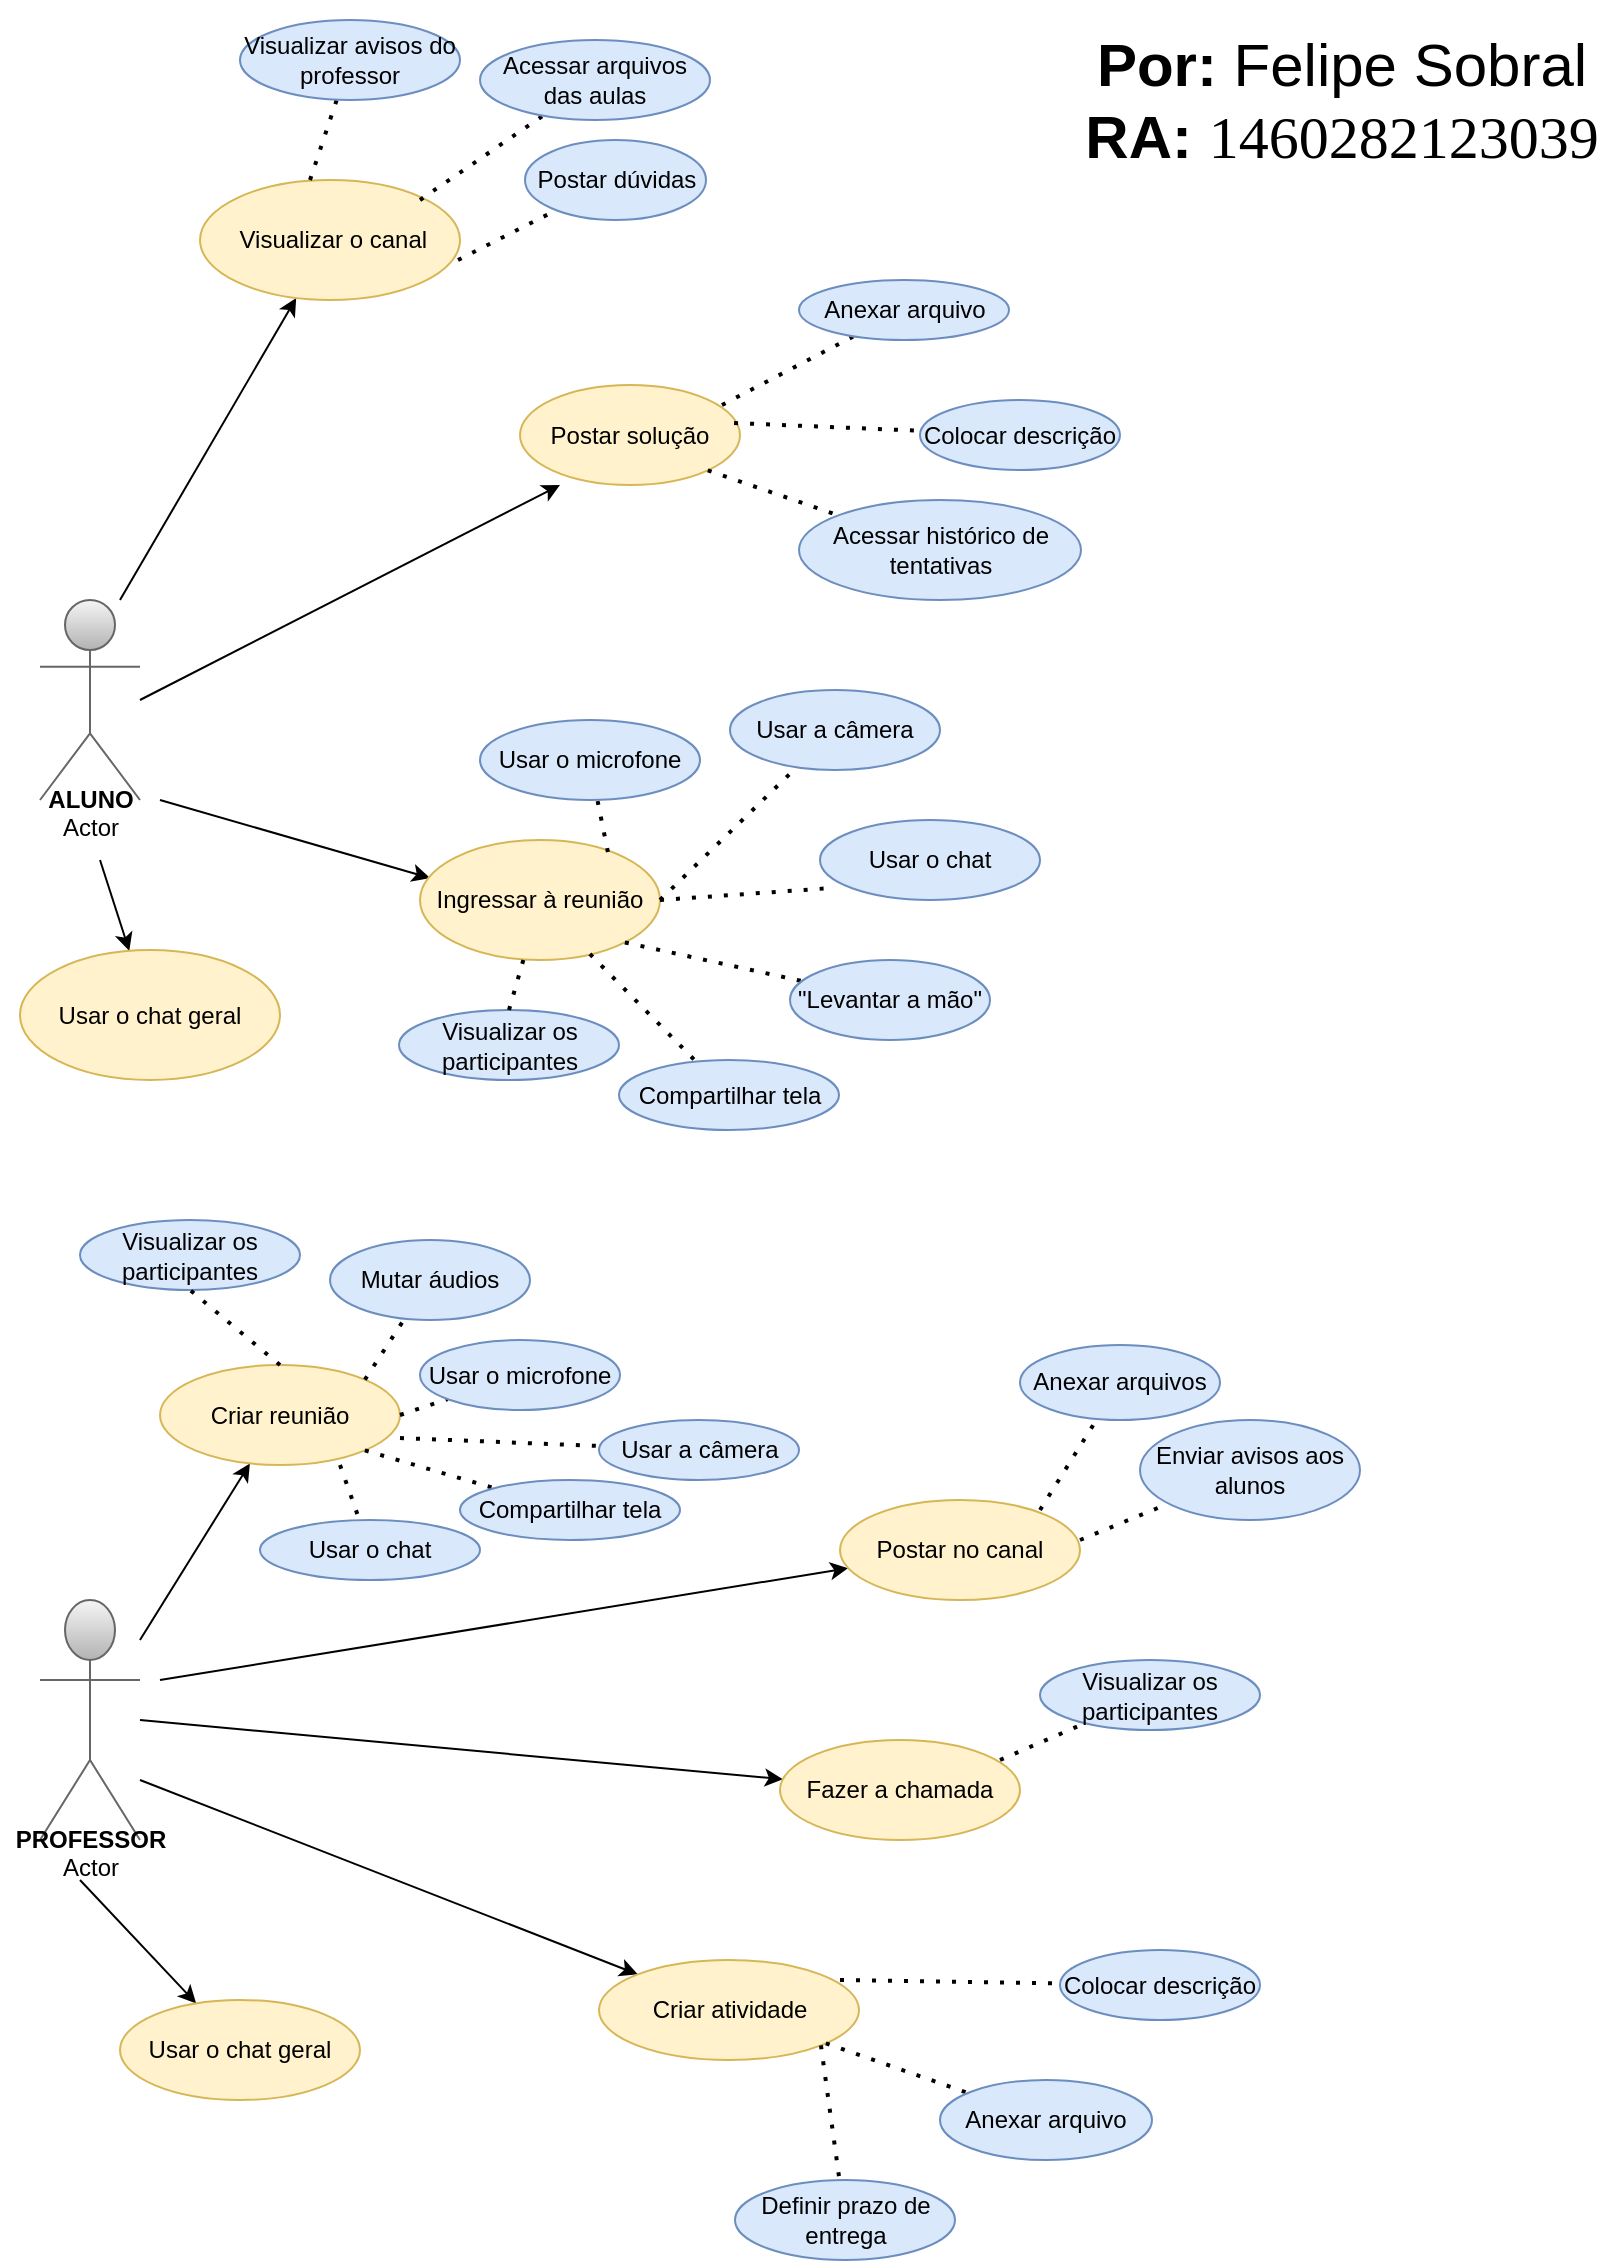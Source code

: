 <mxfile version="16.6.6" type="github">
  <diagram id="aVr9w3ZwwVEJyQvbq-az" name="Page-1">
    <mxGraphModel dx="868" dy="1650" grid="1" gridSize="10" guides="1" tooltips="1" connect="1" arrows="1" fold="1" page="1" pageScale="1" pageWidth="827" pageHeight="1169" math="0" shadow="0">
      <root>
        <mxCell id="0" />
        <mxCell id="1" parent="0" />
        <mxCell id="Xs3dQTuyf7m6ERbla3pM-1" value="Actor" style="shape=umlActor;verticalLabelPosition=bottom;verticalAlign=top;html=1;outlineConnect=0;fillColor=#f5f5f5;strokeColor=#666666;gradientColor=#b3b3b3;" parent="1" vertex="1">
          <mxGeometry x="40" y="800" width="50" height="120" as="geometry" />
        </mxCell>
        <mxCell id="Xs3dQTuyf7m6ERbla3pM-4" value="Actor" style="shape=umlActor;verticalLabelPosition=bottom;verticalAlign=top;html=1;outlineConnect=0;fillColor=#f5f5f5;strokeColor=#666666;gradientColor=#b3b3b3;" parent="1" vertex="1">
          <mxGeometry x="40" y="300" width="50" height="100" as="geometry" />
        </mxCell>
        <mxCell id="Xs3dQTuyf7m6ERbla3pM-5" value="" style="endArrow=classic;html=1;rounded=0;entryX=0.182;entryY=1;entryDx=0;entryDy=0;entryPerimeter=0;" parent="1" target="Xs3dQTuyf7m6ERbla3pM-7" edge="1">
          <mxGeometry width="50" height="50" relative="1" as="geometry">
            <mxPoint x="90" y="350" as="sourcePoint" />
            <mxPoint x="140" y="300" as="targetPoint" />
          </mxGeometry>
        </mxCell>
        <mxCell id="Xs3dQTuyf7m6ERbla3pM-6" value="" style="endArrow=classic;html=1;rounded=0;entryX=0.042;entryY=0.317;entryDx=0;entryDy=0;entryPerimeter=0;" parent="1" target="Xs3dQTuyf7m6ERbla3pM-8" edge="1">
          <mxGeometry width="50" height="50" relative="1" as="geometry">
            <mxPoint x="100" y="400" as="sourcePoint" />
            <mxPoint x="140" y="440" as="targetPoint" />
          </mxGeometry>
        </mxCell>
        <mxCell id="Xs3dQTuyf7m6ERbla3pM-7" value="Postar solução" style="ellipse;whiteSpace=wrap;html=1;fillColor=#fff2cc;strokeColor=#d6b656;" parent="1" vertex="1">
          <mxGeometry x="280" y="192.5" width="110" height="50" as="geometry" />
        </mxCell>
        <mxCell id="Xs3dQTuyf7m6ERbla3pM-8" value="Ingressar à reunião" style="ellipse;whiteSpace=wrap;html=1;fillColor=#fff2cc;strokeColor=#d6b656;" parent="1" vertex="1">
          <mxGeometry x="230" y="420" width="120" height="60" as="geometry" />
        </mxCell>
        <mxCell id="Xs3dQTuyf7m6ERbla3pM-9" value="" style="endArrow=none;dashed=1;html=1;dashPattern=1 3;strokeWidth=2;rounded=0;exitX=0.918;exitY=0.2;exitDx=0;exitDy=0;exitPerimeter=0;" parent="1" source="Xs3dQTuyf7m6ERbla3pM-7" target="Xs3dQTuyf7m6ERbla3pM-10" edge="1">
          <mxGeometry width="50" height="50" relative="1" as="geometry">
            <mxPoint x="230" y="260" as="sourcePoint" />
            <mxPoint x="260" y="230" as="targetPoint" />
          </mxGeometry>
        </mxCell>
        <mxCell id="Xs3dQTuyf7m6ERbla3pM-10" value="Anexar arquivo" style="ellipse;whiteSpace=wrap;html=1;fillColor=#dae8fc;strokeColor=#6c8ebf;" parent="1" vertex="1">
          <mxGeometry x="419.5" y="140" width="105" height="30" as="geometry" />
        </mxCell>
        <mxCell id="Xs3dQTuyf7m6ERbla3pM-11" value="" style="endArrow=classic;html=1;rounded=0;" parent="1" target="Xs3dQTuyf7m6ERbla3pM-12" edge="1">
          <mxGeometry width="50" height="50" relative="1" as="geometry">
            <mxPoint x="90" y="820" as="sourcePoint" />
            <mxPoint x="140" y="770" as="targetPoint" />
          </mxGeometry>
        </mxCell>
        <mxCell id="Xs3dQTuyf7m6ERbla3pM-12" value="Criar reunião" style="ellipse;whiteSpace=wrap;html=1;fillColor=#fff2cc;strokeColor=#d6b656;" parent="1" vertex="1">
          <mxGeometry x="100" y="682.5" width="120" height="50" as="geometry" />
        </mxCell>
        <mxCell id="Xs3dQTuyf7m6ERbla3pM-13" value="" style="endArrow=classic;html=1;rounded=0;" parent="1" target="Xs3dQTuyf7m6ERbla3pM-14" edge="1">
          <mxGeometry width="50" height="50" relative="1" as="geometry">
            <mxPoint x="90" y="890" as="sourcePoint" />
            <mxPoint x="140" y="950" as="targetPoint" />
          </mxGeometry>
        </mxCell>
        <mxCell id="Xs3dQTuyf7m6ERbla3pM-14" value="Criar atividade" style="ellipse;whiteSpace=wrap;html=1;fillColor=#fff2cc;strokeColor=#d6b656;" parent="1" vertex="1">
          <mxGeometry x="319.5" y="980" width="130" height="50" as="geometry" />
        </mxCell>
        <mxCell id="Xs3dQTuyf7m6ERbla3pM-15" value="" style="endArrow=none;dashed=1;html=1;dashPattern=1 3;strokeWidth=2;rounded=0;exitX=1;exitY=0;exitDx=0;exitDy=0;" parent="1" source="Xs3dQTuyf7m6ERbla3pM-12" target="Xs3dQTuyf7m6ERbla3pM-16" edge="1">
          <mxGeometry width="50" height="50" relative="1" as="geometry">
            <mxPoint x="250" y="750" as="sourcePoint" />
            <mxPoint x="300" y="700" as="targetPoint" />
          </mxGeometry>
        </mxCell>
        <mxCell id="Xs3dQTuyf7m6ERbla3pM-16" value="Mutar áudios" style="ellipse;whiteSpace=wrap;html=1;fillColor=#dae8fc;strokeColor=#6c8ebf;" parent="1" vertex="1">
          <mxGeometry x="185" y="620" width="100" height="40" as="geometry" />
        </mxCell>
        <mxCell id="Xs3dQTuyf7m6ERbla3pM-17" value="" style="endArrow=none;dashed=1;html=1;dashPattern=1 3;strokeWidth=2;rounded=0;exitX=1;exitY=0.5;exitDx=0;exitDy=0;" parent="1" source="Xs3dQTuyf7m6ERbla3pM-12" target="Xs3dQTuyf7m6ERbla3pM-18" edge="1">
          <mxGeometry width="50" height="50" relative="1" as="geometry">
            <mxPoint x="270" y="770" as="sourcePoint" />
            <mxPoint x="310" y="750" as="targetPoint" />
          </mxGeometry>
        </mxCell>
        <mxCell id="Xs3dQTuyf7m6ERbla3pM-18" value="Usar o microfone" style="ellipse;whiteSpace=wrap;html=1;fillColor=#dae8fc;strokeColor=#6c8ebf;" parent="1" vertex="1">
          <mxGeometry x="230" y="670" width="100" height="35" as="geometry" />
        </mxCell>
        <mxCell id="Xs3dQTuyf7m6ERbla3pM-19" value="" style="endArrow=none;dashed=1;html=1;dashPattern=1 3;strokeWidth=2;rounded=0;exitX=1;exitY=0.73;exitDx=0;exitDy=0;exitPerimeter=0;" parent="1" source="Xs3dQTuyf7m6ERbla3pM-12" target="Xs3dQTuyf7m6ERbla3pM-20" edge="1">
          <mxGeometry width="50" height="50" relative="1" as="geometry">
            <mxPoint x="260" y="780" as="sourcePoint" />
            <mxPoint x="350" y="780" as="targetPoint" />
          </mxGeometry>
        </mxCell>
        <mxCell id="Xs3dQTuyf7m6ERbla3pM-20" value="Usar a câmera" style="ellipse;whiteSpace=wrap;html=1;fillColor=#dae8fc;strokeColor=#6c8ebf;" parent="1" vertex="1">
          <mxGeometry x="319.5" y="710" width="100" height="30" as="geometry" />
        </mxCell>
        <mxCell id="Xs3dQTuyf7m6ERbla3pM-21" value="" style="endArrow=none;dashed=1;html=1;dashPattern=1 3;strokeWidth=2;rounded=0;exitX=1;exitY=1;exitDx=0;exitDy=0;" parent="1" source="Xs3dQTuyf7m6ERbla3pM-12" target="Xs3dQTuyf7m6ERbla3pM-22" edge="1">
          <mxGeometry width="50" height="50" relative="1" as="geometry">
            <mxPoint x="260" y="780" as="sourcePoint" />
            <mxPoint x="330" y="810" as="targetPoint" />
          </mxGeometry>
        </mxCell>
        <mxCell id="Xs3dQTuyf7m6ERbla3pM-22" value="Compartilhar tela" style="ellipse;whiteSpace=wrap;html=1;fillColor=#dae8fc;strokeColor=#6c8ebf;" parent="1" vertex="1">
          <mxGeometry x="250" y="740" width="110" height="30" as="geometry" />
        </mxCell>
        <mxCell id="Xs3dQTuyf7m6ERbla3pM-23" value="" style="endArrow=none;dashed=1;html=1;dashPattern=1 3;strokeWidth=2;rounded=0;exitX=0.75;exitY=1;exitDx=0;exitDy=0;exitPerimeter=0;" parent="1" source="Xs3dQTuyf7m6ERbla3pM-12" target="Xs3dQTuyf7m6ERbla3pM-24" edge="1">
          <mxGeometry width="50" height="50" relative="1" as="geometry">
            <mxPoint x="290" y="830" as="sourcePoint" />
            <mxPoint x="250" y="780" as="targetPoint" />
          </mxGeometry>
        </mxCell>
        <mxCell id="Xs3dQTuyf7m6ERbla3pM-24" value="Usar o chat" style="ellipse;whiteSpace=wrap;html=1;fillColor=#dae8fc;strokeColor=#6c8ebf;" parent="1" vertex="1">
          <mxGeometry x="150" y="760" width="110" height="30" as="geometry" />
        </mxCell>
        <mxCell id="Xs3dQTuyf7m6ERbla3pM-25" value="" style="endArrow=none;dashed=1;html=1;dashPattern=1 3;strokeWidth=2;rounded=0;" parent="1" target="Xs3dQTuyf7m6ERbla3pM-26" edge="1">
          <mxGeometry width="50" height="50" relative="1" as="geometry">
            <mxPoint x="440" y="990" as="sourcePoint" />
            <mxPoint x="320" y="980" as="targetPoint" />
          </mxGeometry>
        </mxCell>
        <mxCell id="Xs3dQTuyf7m6ERbla3pM-26" value="Colocar descrição" style="ellipse;whiteSpace=wrap;html=1;fillColor=#dae8fc;strokeColor=#6c8ebf;" parent="1" vertex="1">
          <mxGeometry x="550" y="975" width="100" height="35" as="geometry" />
        </mxCell>
        <mxCell id="Xs3dQTuyf7m6ERbla3pM-27" value="" style="endArrow=none;dashed=1;html=1;dashPattern=1 3;strokeWidth=2;rounded=0;" parent="1" source="Xs3dQTuyf7m6ERbla3pM-14" target="Xs3dQTuyf7m6ERbla3pM-28" edge="1">
          <mxGeometry width="50" height="50" relative="1" as="geometry">
            <mxPoint x="320" y="1010" as="sourcePoint" />
            <mxPoint x="270" y="990" as="targetPoint" />
          </mxGeometry>
        </mxCell>
        <mxCell id="Xs3dQTuyf7m6ERbla3pM-28" value="Anexar arquivo" style="ellipse;whiteSpace=wrap;html=1;fillColor=#dae8fc;strokeColor=#6c8ebf;" parent="1" vertex="1">
          <mxGeometry x="490" y="1040" width="106" height="40" as="geometry" />
        </mxCell>
        <mxCell id="Xs3dQTuyf7m6ERbla3pM-29" value="" style="endArrow=none;dashed=1;html=1;dashPattern=1 3;strokeWidth=2;rounded=0;exitX=1;exitY=1;exitDx=0;exitDy=0;" parent="1" source="Xs3dQTuyf7m6ERbla3pM-14" target="Xs3dQTuyf7m6ERbla3pM-30" edge="1">
          <mxGeometry width="50" height="50" relative="1" as="geometry">
            <mxPoint x="260" y="1030" as="sourcePoint" />
            <mxPoint x="250" y="1000" as="targetPoint" />
          </mxGeometry>
        </mxCell>
        <mxCell id="Xs3dQTuyf7m6ERbla3pM-30" value="Definir prazo de entrega" style="ellipse;whiteSpace=wrap;html=1;fillColor=#dae8fc;strokeColor=#6c8ebf;" parent="1" vertex="1">
          <mxGeometry x="387.5" y="1090" width="110" height="40" as="geometry" />
        </mxCell>
        <mxCell id="Xs3dQTuyf7m6ERbla3pM-31" value="" style="endArrow=classic;html=1;rounded=0;" parent="1" target="Xs3dQTuyf7m6ERbla3pM-32" edge="1">
          <mxGeometry width="50" height="50" relative="1" as="geometry">
            <mxPoint x="90" y="860" as="sourcePoint" />
            <mxPoint x="470" y="890" as="targetPoint" />
          </mxGeometry>
        </mxCell>
        <mxCell id="Xs3dQTuyf7m6ERbla3pM-32" value="Fazer a chamada" style="ellipse;whiteSpace=wrap;html=1;fillColor=#fff2cc;strokeColor=#d6b656;" parent="1" vertex="1">
          <mxGeometry x="410" y="870" width="120" height="50" as="geometry" />
        </mxCell>
        <mxCell id="Xs3dQTuyf7m6ERbla3pM-33" value="" style="endArrow=none;dashed=1;html=1;dashPattern=1 3;strokeWidth=2;rounded=0;" parent="1" target="Xs3dQTuyf7m6ERbla3pM-34" edge="1">
          <mxGeometry width="50" height="50" relative="1" as="geometry">
            <mxPoint x="520" y="880" as="sourcePoint" />
            <mxPoint x="550" y="850" as="targetPoint" />
          </mxGeometry>
        </mxCell>
        <mxCell id="Xs3dQTuyf7m6ERbla3pM-34" value="Visualizar os participantes" style="ellipse;whiteSpace=wrap;html=1;fillColor=#dae8fc;strokeColor=#6c8ebf;" parent="1" vertex="1">
          <mxGeometry x="540" y="830" width="110" height="35" as="geometry" />
        </mxCell>
        <mxCell id="Xs3dQTuyf7m6ERbla3pM-35" value="" style="endArrow=none;dashed=1;html=1;dashPattern=1 3;strokeWidth=2;rounded=0;exitX=0.783;exitY=0.1;exitDx=0;exitDy=0;exitPerimeter=0;" parent="1" source="Xs3dQTuyf7m6ERbla3pM-8" target="Xs3dQTuyf7m6ERbla3pM-36" edge="1">
          <mxGeometry width="50" height="50" relative="1" as="geometry">
            <mxPoint x="244" y="430" as="sourcePoint" />
            <mxPoint x="280" y="400" as="targetPoint" />
          </mxGeometry>
        </mxCell>
        <mxCell id="Xs3dQTuyf7m6ERbla3pM-36" value="Usar o microfone" style="ellipse;whiteSpace=wrap;html=1;fillColor=#dae8fc;strokeColor=#6c8ebf;" parent="1" vertex="1">
          <mxGeometry x="260" y="360" width="110" height="40" as="geometry" />
        </mxCell>
        <mxCell id="Xs3dQTuyf7m6ERbla3pM-37" value="" style="endArrow=none;dashed=1;html=1;dashPattern=1 3;strokeWidth=2;rounded=0;exitX=1;exitY=0.5;exitDx=0;exitDy=0;" parent="1" source="Xs3dQTuyf7m6ERbla3pM-8" target="Xs3dQTuyf7m6ERbla3pM-38" edge="1">
          <mxGeometry width="50" height="50" relative="1" as="geometry">
            <mxPoint x="260" y="450" as="sourcePoint" />
            <mxPoint x="300" y="440" as="targetPoint" />
          </mxGeometry>
        </mxCell>
        <mxCell id="Xs3dQTuyf7m6ERbla3pM-38" value="Usar a câmera" style="ellipse;whiteSpace=wrap;html=1;fillColor=#dae8fc;strokeColor=#6c8ebf;" parent="1" vertex="1">
          <mxGeometry x="385" y="345" width="105" height="40" as="geometry" />
        </mxCell>
        <mxCell id="Xs3dQTuyf7m6ERbla3pM-39" value="" style="endArrow=none;dashed=1;html=1;dashPattern=1 3;strokeWidth=2;rounded=0;entryX=0.055;entryY=0.85;entryDx=0;entryDy=0;entryPerimeter=0;exitX=1;exitY=0.5;exitDx=0;exitDy=0;" parent="1" source="Xs3dQTuyf7m6ERbla3pM-8" target="Xs3dQTuyf7m6ERbla3pM-40" edge="1">
          <mxGeometry width="50" height="50" relative="1" as="geometry">
            <mxPoint x="250" y="470" as="sourcePoint" />
            <mxPoint x="310" y="470" as="targetPoint" />
          </mxGeometry>
        </mxCell>
        <mxCell id="Xs3dQTuyf7m6ERbla3pM-40" value="Usar o chat" style="ellipse;whiteSpace=wrap;html=1;fillColor=#dae8fc;strokeColor=#6c8ebf;" parent="1" vertex="1">
          <mxGeometry x="430" y="410" width="110" height="40" as="geometry" />
        </mxCell>
        <mxCell id="Xs3dQTuyf7m6ERbla3pM-41" value="" style="endArrow=none;dashed=1;html=1;dashPattern=1 3;strokeWidth=2;rounded=0;exitX=0.973;exitY=0.38;exitDx=0;exitDy=0;exitPerimeter=0;" parent="1" source="Xs3dQTuyf7m6ERbla3pM-7" target="Xs3dQTuyf7m6ERbla3pM-42" edge="1">
          <mxGeometry width="50" height="50" relative="1" as="geometry">
            <mxPoint x="260" y="270" as="sourcePoint" />
            <mxPoint x="320" y="260" as="targetPoint" />
          </mxGeometry>
        </mxCell>
        <mxCell id="Xs3dQTuyf7m6ERbla3pM-42" value="Colocar descrição" style="ellipse;whiteSpace=wrap;html=1;fillColor=#dae8fc;strokeColor=#6c8ebf;" parent="1" vertex="1">
          <mxGeometry x="480" y="200" width="100" height="35" as="geometry" />
        </mxCell>
        <mxCell id="Xs3dQTuyf7m6ERbla3pM-43" value="" style="endArrow=none;dashed=1;html=1;dashPattern=1 3;strokeWidth=2;rounded=0;exitX=1;exitY=1;exitDx=0;exitDy=0;" parent="1" source="Xs3dQTuyf7m6ERbla3pM-7" target="Xs3dQTuyf7m6ERbla3pM-44" edge="1">
          <mxGeometry width="50" height="50" relative="1" as="geometry">
            <mxPoint x="250" y="290" as="sourcePoint" />
            <mxPoint x="310" y="290" as="targetPoint" />
          </mxGeometry>
        </mxCell>
        <mxCell id="Xs3dQTuyf7m6ERbla3pM-44" value="Acessar histórico de tentativas" style="ellipse;whiteSpace=wrap;html=1;fillColor=#dae8fc;strokeColor=#6c8ebf;" parent="1" vertex="1">
          <mxGeometry x="419.5" y="250" width="141" height="50" as="geometry" />
        </mxCell>
        <mxCell id="Xs3dQTuyf7m6ERbla3pM-45" value="" style="endArrow=none;dashed=1;html=1;dashPattern=1 3;strokeWidth=2;rounded=0;exitX=1;exitY=1;exitDx=0;exitDy=0;" parent="1" source="Xs3dQTuyf7m6ERbla3pM-8" target="Xs3dQTuyf7m6ERbla3pM-46" edge="1">
          <mxGeometry width="50" height="50" relative="1" as="geometry">
            <mxPoint x="235" y="475" as="sourcePoint" />
            <mxPoint x="300" y="490" as="targetPoint" />
          </mxGeometry>
        </mxCell>
        <mxCell id="Xs3dQTuyf7m6ERbla3pM-46" value="&quot;Levantar a mão&quot;" style="ellipse;whiteSpace=wrap;html=1;fillColor=#dae8fc;strokeColor=#6c8ebf;" parent="1" vertex="1">
          <mxGeometry x="415" y="480" width="100" height="40" as="geometry" />
        </mxCell>
        <mxCell id="Xs3dQTuyf7m6ERbla3pM-47" value="" style="endArrow=none;dashed=1;html=1;dashPattern=1 3;strokeWidth=2;rounded=0;exitX=0.708;exitY=0.95;exitDx=0;exitDy=0;exitPerimeter=0;" parent="1" source="Xs3dQTuyf7m6ERbla3pM-8" target="Xs3dQTuyf7m6ERbla3pM-48" edge="1">
          <mxGeometry width="50" height="50" relative="1" as="geometry">
            <mxPoint x="230" y="520" as="sourcePoint" />
            <mxPoint x="235" y="470" as="targetPoint" />
          </mxGeometry>
        </mxCell>
        <mxCell id="Xs3dQTuyf7m6ERbla3pM-48" value="Compartilhar tela" style="ellipse;whiteSpace=wrap;html=1;fillColor=#dae8fc;strokeColor=#6c8ebf;" parent="1" vertex="1">
          <mxGeometry x="329.5" y="530" width="110" height="35" as="geometry" />
        </mxCell>
        <mxCell id="Xs3dQTuyf7m6ERbla3pM-49" value="" style="endArrow=classic;html=1;rounded=0;" parent="1" target="Xs3dQTuyf7m6ERbla3pM-50" edge="1">
          <mxGeometry width="50" height="50" relative="1" as="geometry">
            <mxPoint x="80" y="300" as="sourcePoint" />
            <mxPoint x="160" y="150" as="targetPoint" />
          </mxGeometry>
        </mxCell>
        <mxCell id="Xs3dQTuyf7m6ERbla3pM-50" value="&lt;div&gt;&amp;nbsp;Visualizar o canal&lt;/div&gt;" style="ellipse;whiteSpace=wrap;html=1;fillColor=#fff2cc;strokeColor=#d6b656;" parent="1" vertex="1">
          <mxGeometry x="120" y="90" width="130" height="60" as="geometry" />
        </mxCell>
        <mxCell id="Xs3dQTuyf7m6ERbla3pM-51" value="" style="endArrow=none;dashed=1;html=1;dashPattern=1 3;strokeWidth=2;rounded=0;" parent="1" target="Xs3dQTuyf7m6ERbla3pM-52" edge="1">
          <mxGeometry width="50" height="50" relative="1" as="geometry">
            <mxPoint x="230" y="100" as="sourcePoint" />
            <mxPoint x="280" y="70" as="targetPoint" />
          </mxGeometry>
        </mxCell>
        <mxCell id="Xs3dQTuyf7m6ERbla3pM-52" value="Acessar arquivos das aulas" style="ellipse;whiteSpace=wrap;html=1;fillColor=#dae8fc;strokeColor=#6c8ebf;" parent="1" vertex="1">
          <mxGeometry x="260" y="20" width="115" height="40" as="geometry" />
        </mxCell>
        <mxCell id="Xs3dQTuyf7m6ERbla3pM-53" value="" style="endArrow=none;dashed=1;html=1;dashPattern=1 3;strokeWidth=2;rounded=0;" parent="1" target="Xs3dQTuyf7m6ERbla3pM-54" edge="1">
          <mxGeometry width="50" height="50" relative="1" as="geometry">
            <mxPoint x="249" y="130" as="sourcePoint" />
            <mxPoint x="290" y="110" as="targetPoint" />
          </mxGeometry>
        </mxCell>
        <mxCell id="Xs3dQTuyf7m6ERbla3pM-54" value="Postar dúvidas" style="ellipse;whiteSpace=wrap;html=1;fillColor=#dae8fc;strokeColor=#6c8ebf;" parent="1" vertex="1">
          <mxGeometry x="282.5" y="70" width="90.5" height="40" as="geometry" />
        </mxCell>
        <mxCell id="Xs3dQTuyf7m6ERbla3pM-55" value="" style="endArrow=none;dashed=1;html=1;dashPattern=1 3;strokeWidth=2;rounded=0;" parent="1" target="Xs3dQTuyf7m6ERbla3pM-56" edge="1">
          <mxGeometry width="50" height="50" relative="1" as="geometry">
            <mxPoint x="175" y="90" as="sourcePoint" />
            <mxPoint x="200" y="50" as="targetPoint" />
          </mxGeometry>
        </mxCell>
        <mxCell id="Xs3dQTuyf7m6ERbla3pM-56" value="Visualizar avisos do professor" style="ellipse;whiteSpace=wrap;html=1;fillColor=#dae8fc;strokeColor=#6c8ebf;" parent="1" vertex="1">
          <mxGeometry x="140" y="10" width="110" height="40" as="geometry" />
        </mxCell>
        <mxCell id="Xs3dQTuyf7m6ERbla3pM-57" value="" style="endArrow=classic;html=1;rounded=0;" parent="1" target="Xs3dQTuyf7m6ERbla3pM-64" edge="1">
          <mxGeometry width="50" height="50" relative="1" as="geometry">
            <mxPoint x="60" y="940" as="sourcePoint" />
            <mxPoint x="110" y="1020" as="targetPoint" />
          </mxGeometry>
        </mxCell>
        <mxCell id="Xs3dQTuyf7m6ERbla3pM-58" value="" style="endArrow=classic;html=1;rounded=0;" parent="1" target="Xs3dQTuyf7m6ERbla3pM-59" edge="1">
          <mxGeometry width="50" height="50" relative="1" as="geometry">
            <mxPoint x="100" y="840" as="sourcePoint" />
            <mxPoint x="480" y="770" as="targetPoint" />
          </mxGeometry>
        </mxCell>
        <mxCell id="Xs3dQTuyf7m6ERbla3pM-59" value="Postar no canal" style="ellipse;whiteSpace=wrap;html=1;fillColor=#fff2cc;strokeColor=#d6b656;" parent="1" vertex="1">
          <mxGeometry x="440" y="750" width="120" height="50" as="geometry" />
        </mxCell>
        <mxCell id="Xs3dQTuyf7m6ERbla3pM-60" value="" style="endArrow=none;dashed=1;html=1;dashPattern=1 3;strokeWidth=2;rounded=0;" parent="1" target="Xs3dQTuyf7m6ERbla3pM-61" edge="1">
          <mxGeometry width="50" height="50" relative="1" as="geometry">
            <mxPoint x="540" y="755" as="sourcePoint" />
            <mxPoint x="570" y="710" as="targetPoint" />
          </mxGeometry>
        </mxCell>
        <mxCell id="Xs3dQTuyf7m6ERbla3pM-61" value="Anexar arquivos" style="ellipse;whiteSpace=wrap;html=1;fillColor=#dae8fc;strokeColor=#6c8ebf;" parent="1" vertex="1">
          <mxGeometry x="530" y="672.5" width="100" height="37.5" as="geometry" />
        </mxCell>
        <mxCell id="Xs3dQTuyf7m6ERbla3pM-62" value="" style="endArrow=none;dashed=1;html=1;dashPattern=1 3;strokeWidth=2;rounded=0;" parent="1" target="Xs3dQTuyf7m6ERbla3pM-63" edge="1">
          <mxGeometry width="50" height="50" relative="1" as="geometry">
            <mxPoint x="560" y="770" as="sourcePoint" />
            <mxPoint x="600" y="740" as="targetPoint" />
          </mxGeometry>
        </mxCell>
        <mxCell id="Xs3dQTuyf7m6ERbla3pM-63" value="Enviar avisos aos alunos" style="ellipse;whiteSpace=wrap;html=1;fillColor=#dae8fc;strokeColor=#6c8ebf;" parent="1" vertex="1">
          <mxGeometry x="590" y="710" width="110" height="50" as="geometry" />
        </mxCell>
        <mxCell id="Xs3dQTuyf7m6ERbla3pM-64" value="Usar o chat geral" style="ellipse;whiteSpace=wrap;html=1;fillColor=#fff2cc;strokeColor=#d6b656;" parent="1" vertex="1">
          <mxGeometry x="80" y="1000" width="120" height="50" as="geometry" />
        </mxCell>
        <mxCell id="Xs3dQTuyf7m6ERbla3pM-65" value="" style="endArrow=classic;html=1;rounded=0;" parent="1" target="Xs3dQTuyf7m6ERbla3pM-66" edge="1">
          <mxGeometry width="50" height="50" relative="1" as="geometry">
            <mxPoint x="70" y="430" as="sourcePoint" />
            <mxPoint x="80" y="490" as="targetPoint" />
          </mxGeometry>
        </mxCell>
        <mxCell id="Xs3dQTuyf7m6ERbla3pM-66" value="Usar o chat geral" style="ellipse;whiteSpace=wrap;html=1;fillColor=#fff2cc;strokeColor=#d6b656;" parent="1" vertex="1">
          <mxGeometry x="30" y="475" width="130" height="65" as="geometry" />
        </mxCell>
        <mxCell id="Xs3dQTuyf7m6ERbla3pM-69" value="&lt;b&gt;ALUNO&lt;/b&gt;" style="text;html=1;align=center;verticalAlign=middle;resizable=0;points=[];autosize=1;strokeColor=none;fillColor=none;" parent="1" vertex="1">
          <mxGeometry x="35" y="390" width="60" height="20" as="geometry" />
        </mxCell>
        <mxCell id="Xs3dQTuyf7m6ERbla3pM-70" value="&lt;b&gt;PROFESSOR&lt;/b&gt;" style="text;html=1;align=center;verticalAlign=middle;resizable=0;points=[];autosize=1;strokeColor=none;fillColor=none;" parent="1" vertex="1">
          <mxGeometry x="20" y="910" width="90" height="20" as="geometry" />
        </mxCell>
        <mxCell id="Xs3dQTuyf7m6ERbla3pM-71" value="Visualizar os participantes" style="ellipse;whiteSpace=wrap;html=1;fillColor=#dae8fc;strokeColor=#6c8ebf;" parent="1" vertex="1">
          <mxGeometry x="60" y="610" width="110" height="35" as="geometry" />
        </mxCell>
        <mxCell id="Xs3dQTuyf7m6ERbla3pM-72" value="" style="endArrow=none;dashed=1;html=1;dashPattern=1 3;strokeWidth=2;rounded=0;exitX=0.5;exitY=0;exitDx=0;exitDy=0;entryX=0.5;entryY=1;entryDx=0;entryDy=0;" parent="1" source="Xs3dQTuyf7m6ERbla3pM-12" target="Xs3dQTuyf7m6ERbla3pM-71" edge="1">
          <mxGeometry width="50" height="50" relative="1" as="geometry">
            <mxPoint x="60" y="690" as="sourcePoint" />
            <mxPoint x="120" y="650" as="targetPoint" />
          </mxGeometry>
        </mxCell>
        <mxCell id="Xs3dQTuyf7m6ERbla3pM-75" value="Visualizar os participantes" style="ellipse;whiteSpace=wrap;html=1;fillColor=#dae8fc;strokeColor=#6c8ebf;" parent="1" vertex="1">
          <mxGeometry x="219.5" y="505" width="110" height="35" as="geometry" />
        </mxCell>
        <mxCell id="Xs3dQTuyf7m6ERbla3pM-76" value="" style="endArrow=none;dashed=1;html=1;dashPattern=1 3;strokeWidth=2;rounded=0;entryX=0.433;entryY=0.983;entryDx=0;entryDy=0;entryPerimeter=0;exitX=0.5;exitY=0;exitDx=0;exitDy=0;" parent="1" source="Xs3dQTuyf7m6ERbla3pM-75" target="Xs3dQTuyf7m6ERbla3pM-8" edge="1">
          <mxGeometry width="50" height="50" relative="1" as="geometry">
            <mxPoint x="235" y="532.5" as="sourcePoint" />
            <mxPoint x="285" y="482.5" as="targetPoint" />
          </mxGeometry>
        </mxCell>
        <mxCell id="Xs3dQTuyf7m6ERbla3pM-78" value="&lt;p style=&quot;line-height: 1&quot;&gt;&lt;/p&gt;&lt;div&gt;&lt;b&gt;&lt;font style=&quot;font-size: 30px&quot;&gt;Por: &lt;/font&gt;&lt;/b&gt;&lt;font style=&quot;font-size: 30px&quot;&gt;Felipe Sobral&lt;/font&gt;&lt;/div&gt;&lt;div style=&quot;font-size: 30px&quot;&gt;&lt;font style=&quot;font-size: 30px&quot;&gt;&lt;b&gt;RA:&lt;/b&gt; &lt;/font&gt;&lt;font style=&quot;font-size: 30px&quot;&gt;&lt;span style=&quot;left: 582.823px ; top: 101.335px ; font-family: serif&quot; dir=&quot;ltr&quot;&gt;&lt;/span&gt;&lt;span style=&quot;left: 592px ; top: 101.335px ; font-family: serif ; transform: scalex(1)&quot; dir=&quot;ltr&quot;&gt;1460282123039&lt;/span&gt;&lt;/font&gt;&lt;/div&gt;&lt;p&gt;&lt;/p&gt;" style="text;html=1;strokeColor=none;fillColor=none;align=center;verticalAlign=middle;whiteSpace=wrap;rounded=0;" parent="1" vertex="1">
          <mxGeometry x="560.5" width="259.5" height="100" as="geometry" />
        </mxCell>
      </root>
    </mxGraphModel>
  </diagram>
</mxfile>
